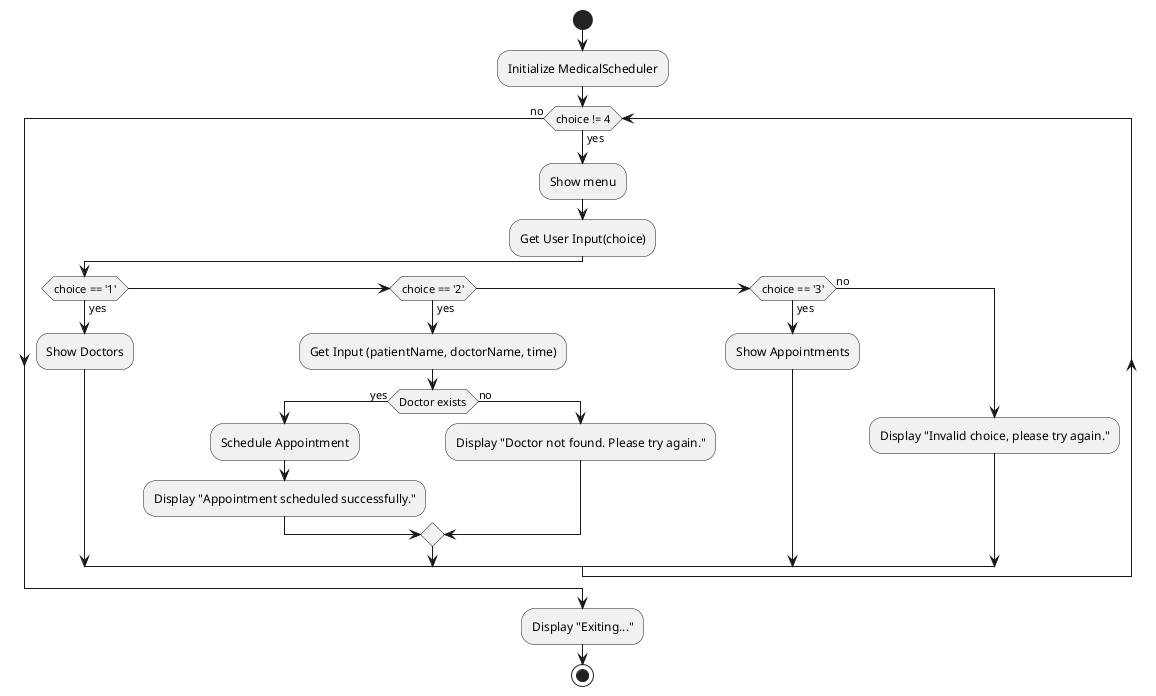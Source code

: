 @startuml MedicalScheduler
start
:Initialize MedicalScheduler;
while (choice != 4) is (yes)
    :Show menu;
    :Get User Input(choice);
    if (choice == '1') then (yes)
        :Show Doctors;
    else if (choice == '2') then (yes)
        :Get Input (patientName, doctorName, time);
        if (Doctor exists) then (yes)
            :Schedule Appointment;
            :Display "Appointment scheduled successfully.";
        else (no)
            :Display "Doctor not found. Please try again.";
        endif
    else if (choice == '3') then (yes)
        :Show Appointments;
    else (no)
        :Display "Invalid choice, please try again.";
    endif
endwhile (no)
:Display "Exiting...";
stop
@enduml